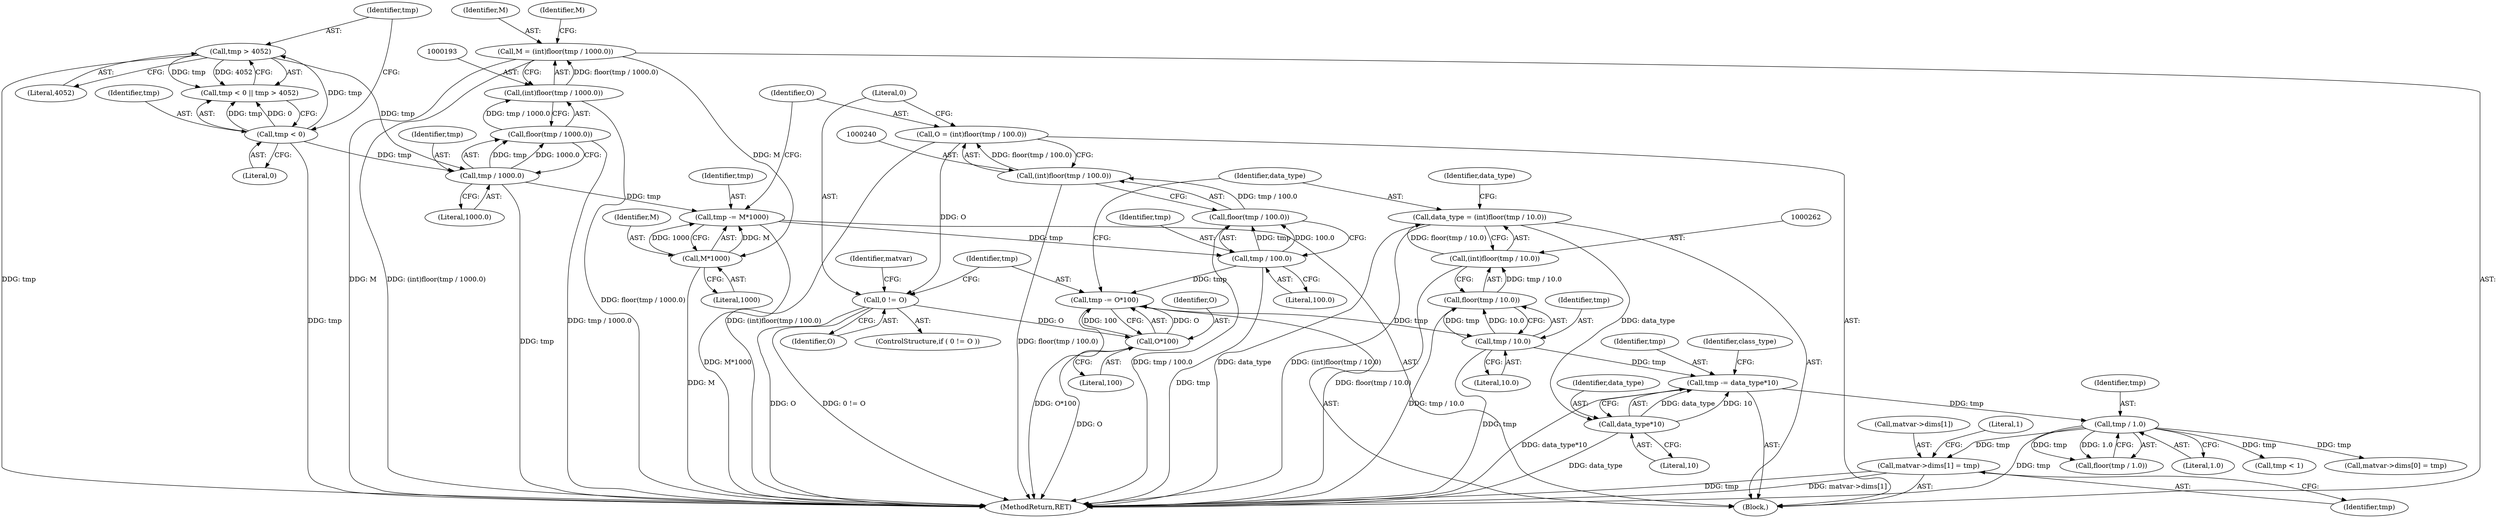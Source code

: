 digraph "0_matio_651a8e28099edb5fbb9e4e1d4d3238848f446c9a@array" {
"1000444" [label="(Call,matvar->dims[1] = tmp)"];
"1000327" [label="(Call,tmp / 1.0)"];
"1000317" [label="(Call,tmp -= data_type*10)"];
"1000319" [label="(Call,data_type*10)"];
"1000259" [label="(Call,data_type = (int)floor(tmp / 10.0))"];
"1000261" [label="(Call,(int)floor(tmp / 10.0))"];
"1000263" [label="(Call,floor(tmp / 10.0))"];
"1000264" [label="(Call,tmp / 10.0)"];
"1000254" [label="(Call,tmp -= O*100)"];
"1000256" [label="(Call,O*100)"];
"1000246" [label="(Call,0 != O)"];
"1000237" [label="(Call,O = (int)floor(tmp / 100.0))"];
"1000239" [label="(Call,(int)floor(tmp / 100.0))"];
"1000241" [label="(Call,floor(tmp / 100.0))"];
"1000242" [label="(Call,tmp / 100.0)"];
"1000232" [label="(Call,tmp -= M*1000)"];
"1000234" [label="(Call,M*1000)"];
"1000190" [label="(Call,M = (int)floor(tmp / 1000.0))"];
"1000192" [label="(Call,(int)floor(tmp / 1000.0))"];
"1000194" [label="(Call,floor(tmp / 1000.0))"];
"1000195" [label="(Call,tmp / 1000.0)"];
"1000175" [label="(Call,tmp > 4052)"];
"1000172" [label="(Call,tmp < 0)"];
"1000529" [label="(Call,tmp < 1)"];
"1000177" [label="(Literal,4052)"];
"1000321" [label="(Literal,10)"];
"1000261" [label="(Call,(int)floor(tmp / 10.0))"];
"1000263" [label="(Call,floor(tmp / 10.0))"];
"1000257" [label="(Identifier,O)"];
"1000241" [label="(Call,floor(tmp / 100.0))"];
"1000444" [label="(Call,matvar->dims[1] = tmp)"];
"1000235" [label="(Identifier,M)"];
"1000176" [label="(Identifier,tmp)"];
"1000245" [label="(ControlStructure,if ( 0 != O ))"];
"1000254" [label="(Call,tmp -= O*100)"];
"1000236" [label="(Literal,1000)"];
"1000237" [label="(Call,O = (int)floor(tmp / 100.0))"];
"1000244" [label="(Literal,100.0)"];
"1000408" [label="(Call,matvar->dims[0] = tmp)"];
"1000247" [label="(Literal,0)"];
"1000190" [label="(Call,M = (int)floor(tmp / 1000.0))"];
"1000327" [label="(Call,tmp / 1.0)"];
"1000192" [label="(Call,(int)floor(tmp / 1000.0))"];
"1000191" [label="(Identifier,M)"];
"1000328" [label="(Identifier,tmp)"];
"1000326" [label="(Call,floor(tmp / 1.0))"];
"1000317" [label="(Call,tmp -= data_type*10)"];
"1000171" [label="(Call,tmp < 0 || tmp > 4052)"];
"1000234" [label="(Call,M*1000)"];
"1000173" [label="(Identifier,tmp)"];
"1000256" [label="(Call,O*100)"];
"1000172" [label="(Call,tmp < 0)"];
"1000265" [label="(Identifier,tmp)"];
"1000318" [label="(Identifier,tmp)"];
"1000453" [label="(Literal,1)"];
"1000665" [label="(MethodReturn,RET)"];
"1000268" [label="(Identifier,data_type)"];
"1000246" [label="(Call,0 != O)"];
"1000264" [label="(Call,tmp / 10.0)"];
"1000260" [label="(Identifier,data_type)"];
"1000239" [label="(Call,(int)floor(tmp / 100.0))"];
"1000242" [label="(Call,tmp / 100.0)"];
"1000232" [label="(Call,tmp -= M*1000)"];
"1000319" [label="(Call,data_type*10)"];
"1000195" [label="(Call,tmp / 1000.0)"];
"1000238" [label="(Identifier,O)"];
"1000445" [label="(Call,matvar->dims[1])"];
"1000323" [label="(Identifier,class_type)"];
"1000255" [label="(Identifier,tmp)"];
"1000194" [label="(Call,floor(tmp / 1000.0))"];
"1000266" [label="(Literal,10.0)"];
"1000258" [label="(Literal,100)"];
"1000174" [label="(Literal,0)"];
"1000196" [label="(Identifier,tmp)"];
"1000175" [label="(Call,tmp > 4052)"];
"1000197" [label="(Literal,1000.0)"];
"1000243" [label="(Identifier,tmp)"];
"1000251" [label="(Identifier,matvar)"];
"1000233" [label="(Identifier,tmp)"];
"1000450" [label="(Identifier,tmp)"];
"1000248" [label="(Identifier,O)"];
"1000199" [label="(Identifier,M)"];
"1000320" [label="(Identifier,data_type)"];
"1000329" [label="(Literal,1.0)"];
"1000109" [label="(Block,)"];
"1000259" [label="(Call,data_type = (int)floor(tmp / 10.0))"];
"1000444" -> "1000109"  [label="AST: "];
"1000444" -> "1000450"  [label="CFG: "];
"1000445" -> "1000444"  [label="AST: "];
"1000450" -> "1000444"  [label="AST: "];
"1000453" -> "1000444"  [label="CFG: "];
"1000444" -> "1000665"  [label="DDG: tmp"];
"1000444" -> "1000665"  [label="DDG: matvar->dims[1]"];
"1000327" -> "1000444"  [label="DDG: tmp"];
"1000327" -> "1000326"  [label="AST: "];
"1000327" -> "1000329"  [label="CFG: "];
"1000328" -> "1000327"  [label="AST: "];
"1000329" -> "1000327"  [label="AST: "];
"1000326" -> "1000327"  [label="CFG: "];
"1000327" -> "1000665"  [label="DDG: tmp"];
"1000327" -> "1000326"  [label="DDG: tmp"];
"1000327" -> "1000326"  [label="DDG: 1.0"];
"1000317" -> "1000327"  [label="DDG: tmp"];
"1000327" -> "1000408"  [label="DDG: tmp"];
"1000327" -> "1000529"  [label="DDG: tmp"];
"1000317" -> "1000109"  [label="AST: "];
"1000317" -> "1000319"  [label="CFG: "];
"1000318" -> "1000317"  [label="AST: "];
"1000319" -> "1000317"  [label="AST: "];
"1000323" -> "1000317"  [label="CFG: "];
"1000317" -> "1000665"  [label="DDG: data_type*10"];
"1000319" -> "1000317"  [label="DDG: data_type"];
"1000319" -> "1000317"  [label="DDG: 10"];
"1000264" -> "1000317"  [label="DDG: tmp"];
"1000319" -> "1000321"  [label="CFG: "];
"1000320" -> "1000319"  [label="AST: "];
"1000321" -> "1000319"  [label="AST: "];
"1000319" -> "1000665"  [label="DDG: data_type"];
"1000259" -> "1000319"  [label="DDG: data_type"];
"1000259" -> "1000109"  [label="AST: "];
"1000259" -> "1000261"  [label="CFG: "];
"1000260" -> "1000259"  [label="AST: "];
"1000261" -> "1000259"  [label="AST: "];
"1000268" -> "1000259"  [label="CFG: "];
"1000259" -> "1000665"  [label="DDG: data_type"];
"1000259" -> "1000665"  [label="DDG: (int)floor(tmp / 10.0)"];
"1000261" -> "1000259"  [label="DDG: floor(tmp / 10.0)"];
"1000261" -> "1000263"  [label="CFG: "];
"1000262" -> "1000261"  [label="AST: "];
"1000263" -> "1000261"  [label="AST: "];
"1000261" -> "1000665"  [label="DDG: floor(tmp / 10.0)"];
"1000263" -> "1000261"  [label="DDG: tmp / 10.0"];
"1000263" -> "1000264"  [label="CFG: "];
"1000264" -> "1000263"  [label="AST: "];
"1000263" -> "1000665"  [label="DDG: tmp / 10.0"];
"1000264" -> "1000263"  [label="DDG: tmp"];
"1000264" -> "1000263"  [label="DDG: 10.0"];
"1000264" -> "1000266"  [label="CFG: "];
"1000265" -> "1000264"  [label="AST: "];
"1000266" -> "1000264"  [label="AST: "];
"1000264" -> "1000665"  [label="DDG: tmp"];
"1000254" -> "1000264"  [label="DDG: tmp"];
"1000254" -> "1000109"  [label="AST: "];
"1000254" -> "1000256"  [label="CFG: "];
"1000255" -> "1000254"  [label="AST: "];
"1000256" -> "1000254"  [label="AST: "];
"1000260" -> "1000254"  [label="CFG: "];
"1000254" -> "1000665"  [label="DDG: O*100"];
"1000256" -> "1000254"  [label="DDG: O"];
"1000256" -> "1000254"  [label="DDG: 100"];
"1000242" -> "1000254"  [label="DDG: tmp"];
"1000256" -> "1000258"  [label="CFG: "];
"1000257" -> "1000256"  [label="AST: "];
"1000258" -> "1000256"  [label="AST: "];
"1000256" -> "1000665"  [label="DDG: O"];
"1000246" -> "1000256"  [label="DDG: O"];
"1000246" -> "1000245"  [label="AST: "];
"1000246" -> "1000248"  [label="CFG: "];
"1000247" -> "1000246"  [label="AST: "];
"1000248" -> "1000246"  [label="AST: "];
"1000251" -> "1000246"  [label="CFG: "];
"1000255" -> "1000246"  [label="CFG: "];
"1000246" -> "1000665"  [label="DDG: O"];
"1000246" -> "1000665"  [label="DDG: 0 != O"];
"1000237" -> "1000246"  [label="DDG: O"];
"1000237" -> "1000109"  [label="AST: "];
"1000237" -> "1000239"  [label="CFG: "];
"1000238" -> "1000237"  [label="AST: "];
"1000239" -> "1000237"  [label="AST: "];
"1000247" -> "1000237"  [label="CFG: "];
"1000237" -> "1000665"  [label="DDG: (int)floor(tmp / 100.0)"];
"1000239" -> "1000237"  [label="DDG: floor(tmp / 100.0)"];
"1000239" -> "1000241"  [label="CFG: "];
"1000240" -> "1000239"  [label="AST: "];
"1000241" -> "1000239"  [label="AST: "];
"1000239" -> "1000665"  [label="DDG: floor(tmp / 100.0)"];
"1000241" -> "1000239"  [label="DDG: tmp / 100.0"];
"1000241" -> "1000242"  [label="CFG: "];
"1000242" -> "1000241"  [label="AST: "];
"1000241" -> "1000665"  [label="DDG: tmp / 100.0"];
"1000242" -> "1000241"  [label="DDG: tmp"];
"1000242" -> "1000241"  [label="DDG: 100.0"];
"1000242" -> "1000244"  [label="CFG: "];
"1000243" -> "1000242"  [label="AST: "];
"1000244" -> "1000242"  [label="AST: "];
"1000242" -> "1000665"  [label="DDG: tmp"];
"1000232" -> "1000242"  [label="DDG: tmp"];
"1000232" -> "1000109"  [label="AST: "];
"1000232" -> "1000234"  [label="CFG: "];
"1000233" -> "1000232"  [label="AST: "];
"1000234" -> "1000232"  [label="AST: "];
"1000238" -> "1000232"  [label="CFG: "];
"1000232" -> "1000665"  [label="DDG: M*1000"];
"1000234" -> "1000232"  [label="DDG: M"];
"1000234" -> "1000232"  [label="DDG: 1000"];
"1000195" -> "1000232"  [label="DDG: tmp"];
"1000234" -> "1000236"  [label="CFG: "];
"1000235" -> "1000234"  [label="AST: "];
"1000236" -> "1000234"  [label="AST: "];
"1000234" -> "1000665"  [label="DDG: M"];
"1000190" -> "1000234"  [label="DDG: M"];
"1000190" -> "1000109"  [label="AST: "];
"1000190" -> "1000192"  [label="CFG: "];
"1000191" -> "1000190"  [label="AST: "];
"1000192" -> "1000190"  [label="AST: "];
"1000199" -> "1000190"  [label="CFG: "];
"1000190" -> "1000665"  [label="DDG: M"];
"1000190" -> "1000665"  [label="DDG: (int)floor(tmp / 1000.0)"];
"1000192" -> "1000190"  [label="DDG: floor(tmp / 1000.0)"];
"1000192" -> "1000194"  [label="CFG: "];
"1000193" -> "1000192"  [label="AST: "];
"1000194" -> "1000192"  [label="AST: "];
"1000192" -> "1000665"  [label="DDG: floor(tmp / 1000.0)"];
"1000194" -> "1000192"  [label="DDG: tmp / 1000.0"];
"1000194" -> "1000195"  [label="CFG: "];
"1000195" -> "1000194"  [label="AST: "];
"1000194" -> "1000665"  [label="DDG: tmp / 1000.0"];
"1000195" -> "1000194"  [label="DDG: tmp"];
"1000195" -> "1000194"  [label="DDG: 1000.0"];
"1000195" -> "1000197"  [label="CFG: "];
"1000196" -> "1000195"  [label="AST: "];
"1000197" -> "1000195"  [label="AST: "];
"1000195" -> "1000665"  [label="DDG: tmp"];
"1000175" -> "1000195"  [label="DDG: tmp"];
"1000172" -> "1000195"  [label="DDG: tmp"];
"1000175" -> "1000171"  [label="AST: "];
"1000175" -> "1000177"  [label="CFG: "];
"1000176" -> "1000175"  [label="AST: "];
"1000177" -> "1000175"  [label="AST: "];
"1000171" -> "1000175"  [label="CFG: "];
"1000175" -> "1000665"  [label="DDG: tmp"];
"1000175" -> "1000171"  [label="DDG: tmp"];
"1000175" -> "1000171"  [label="DDG: 4052"];
"1000172" -> "1000175"  [label="DDG: tmp"];
"1000172" -> "1000171"  [label="AST: "];
"1000172" -> "1000174"  [label="CFG: "];
"1000173" -> "1000172"  [label="AST: "];
"1000174" -> "1000172"  [label="AST: "];
"1000176" -> "1000172"  [label="CFG: "];
"1000171" -> "1000172"  [label="CFG: "];
"1000172" -> "1000665"  [label="DDG: tmp"];
"1000172" -> "1000171"  [label="DDG: tmp"];
"1000172" -> "1000171"  [label="DDG: 0"];
}
